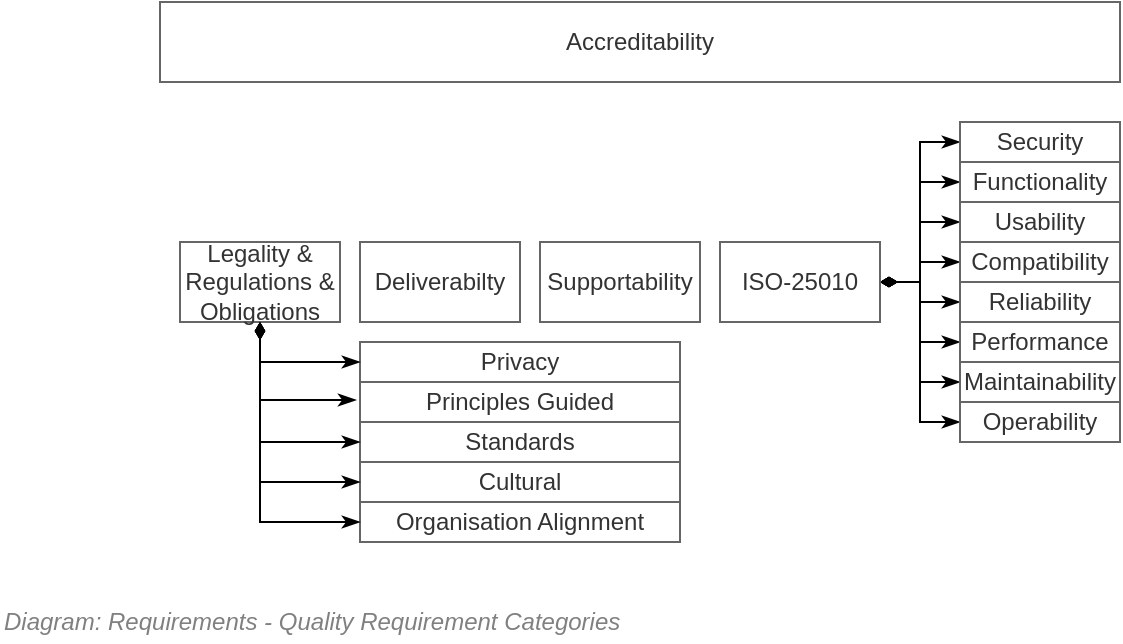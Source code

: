<mxfile version="17.5.0" type="google" pages="4"><diagram id="iKed8yzPtooChdsDtCMX" name="Page-6"><mxGraphModel grid="1" page="1" gridSize="10" guides="1" tooltips="1" connect="1" arrows="1" fold="1" pageScale="1" pageWidth="827" pageHeight="1169" math="0" shadow="0"><root><mxCell id="-JXLtHJqdgCHgngmwh5x-0"/><mxCell id="-JXLtHJqdgCHgngmwh5x-1" parent="-JXLtHJqdgCHgngmwh5x-0"/><mxCell id="-JXLtHJqdgCHgngmwh5x-2" value="Accreditability" style="rounded=0;whiteSpace=wrap;html=1;shadow=0;glass=0;comic=0;strokeColor=#666666;fontSize=12;align=center;fontColor=#333333;fillColor=none;" vertex="1" parent="-JXLtHJqdgCHgngmwh5x-1"><mxGeometry x="200" y="80" width="480" height="40" as="geometry"/></mxCell><mxCell id="-JXLtHJqdgCHgngmwh5x-3" value="Legality &amp;amp; Regulations &amp;amp; Obligations" style="rounded=0;whiteSpace=wrap;html=1;shadow=0;glass=0;comic=0;strokeColor=#666666;fontSize=12;align=center;fontColor=#333333;fillColor=none;" vertex="1" parent="-JXLtHJqdgCHgngmwh5x-1"><mxGeometry x="210.0" y="200" width="80" height="40" as="geometry"/></mxCell><mxCell id="-JXLtHJqdgCHgngmwh5x-4" style="edgeStyle=elbowEdgeStyle;rounded=0;orthogonalLoop=1;jettySize=auto;html=1;entryX=0;entryY=0.5;entryDx=0;entryDy=0;endArrow=classicThin;endFill=1;strokeWidth=1;fontSize=12;fontColor=#000000;startArrow=diamondThin;startFill=1;" edge="1" parent="-JXLtHJqdgCHgngmwh5x-1" target="-JXLtHJqdgCHgngmwh5x-13"><mxGeometry relative="1" as="geometry"><mxPoint x="560" y="220" as="sourcePoint"/></mxGeometry></mxCell><mxCell id="-JXLtHJqdgCHgngmwh5x-5" style="edgeStyle=elbowEdgeStyle;rounded=0;orthogonalLoop=1;jettySize=auto;html=1;entryX=0;entryY=0.5;entryDx=0;entryDy=0;startArrow=diamondThin;startFill=1;endArrow=classicThin;endFill=1;strokeWidth=1;fontSize=12;fontColor=#000000;" edge="1" parent="-JXLtHJqdgCHgngmwh5x-1" target="-JXLtHJqdgCHgngmwh5x-14"><mxGeometry relative="1" as="geometry"><mxPoint x="560" y="220" as="sourcePoint"/></mxGeometry></mxCell><mxCell id="-JXLtHJqdgCHgngmwh5x-6" style="edgeStyle=elbowEdgeStyle;rounded=0;orthogonalLoop=1;jettySize=auto;html=1;entryX=0;entryY=0.5;entryDx=0;entryDy=0;startArrow=diamondThin;startFill=1;endArrow=classicThin;endFill=1;strokeWidth=1;fontSize=12;fontColor=#000000;" edge="1" parent="-JXLtHJqdgCHgngmwh5x-1" target="-JXLtHJqdgCHgngmwh5x-15"><mxGeometry relative="1" as="geometry"><mxPoint x="560" y="220" as="sourcePoint"/></mxGeometry></mxCell><mxCell id="-JXLtHJqdgCHgngmwh5x-7" style="edgeStyle=elbowEdgeStyle;rounded=0;orthogonalLoop=1;jettySize=auto;html=1;entryX=0;entryY=0.5;entryDx=0;entryDy=0;startArrow=diamondThin;startFill=1;endArrow=classicThin;endFill=1;strokeWidth=1;fontSize=12;fontColor=#000000;" edge="1" parent="-JXLtHJqdgCHgngmwh5x-1" target="-JXLtHJqdgCHgngmwh5x-17"><mxGeometry relative="1" as="geometry"><mxPoint x="560" y="220" as="sourcePoint"/></mxGeometry></mxCell><mxCell id="-JXLtHJqdgCHgngmwh5x-8" style="edgeStyle=elbowEdgeStyle;rounded=0;orthogonalLoop=1;jettySize=auto;html=1;entryX=0;entryY=0.5;entryDx=0;entryDy=0;startArrow=diamondThin;startFill=1;endArrow=classicThin;endFill=1;strokeWidth=1;fontSize=12;fontColor=#000000;" edge="1" parent="-JXLtHJqdgCHgngmwh5x-1" target="-JXLtHJqdgCHgngmwh5x-18"><mxGeometry relative="1" as="geometry"><mxPoint x="560" y="220" as="sourcePoint"/></mxGeometry></mxCell><mxCell id="-JXLtHJqdgCHgngmwh5x-9" style="edgeStyle=elbowEdgeStyle;rounded=0;orthogonalLoop=1;jettySize=auto;html=1;entryX=0;entryY=0.5;entryDx=0;entryDy=0;startArrow=diamondThin;startFill=1;endArrow=classicThin;endFill=1;strokeWidth=1;fontSize=12;fontColor=#000000;" edge="1" parent="-JXLtHJqdgCHgngmwh5x-1" target="-JXLtHJqdgCHgngmwh5x-19"><mxGeometry relative="1" as="geometry"><mxPoint x="560" y="220" as="sourcePoint"/><Array as="points"><mxPoint x="580" y="250"/></Array></mxGeometry></mxCell><mxCell id="-JXLtHJqdgCHgngmwh5x-10" style="edgeStyle=elbowEdgeStyle;rounded=0;orthogonalLoop=1;jettySize=auto;html=1;entryX=0;entryY=0.5;entryDx=0;entryDy=0;startArrow=diamondThin;startFill=1;endArrow=classicThin;endFill=1;strokeWidth=1;fontSize=12;fontColor=#000000;" edge="1" parent="-JXLtHJqdgCHgngmwh5x-1" target="-JXLtHJqdgCHgngmwh5x-20"><mxGeometry relative="1" as="geometry"><mxPoint x="560" y="220" as="sourcePoint"/></mxGeometry></mxCell><mxCell id="-JXLtHJqdgCHgngmwh5x-11" style="edgeStyle=elbowEdgeStyle;rounded=0;orthogonalLoop=1;jettySize=auto;html=1;entryX=0;entryY=0.5;entryDx=0;entryDy=0;startArrow=diamondThin;startFill=1;endArrow=classicThin;endFill=1;strokeWidth=1;fontSize=12;fontColor=#000000;" edge="1" parent="-JXLtHJqdgCHgngmwh5x-1" target="-JXLtHJqdgCHgngmwh5x-16"><mxGeometry relative="1" as="geometry"><mxPoint x="560" y="220" as="sourcePoint"/></mxGeometry></mxCell><mxCell id="-JXLtHJqdgCHgngmwh5x-12" value="ISO-25010" style="rounded=0;whiteSpace=wrap;html=1;shadow=0;glass=0;comic=0;strokeColor=#666666;fontSize=12;align=center;fontColor=#333333;fillColor=none;" vertex="1" parent="-JXLtHJqdgCHgngmwh5x-1"><mxGeometry x="480" y="200" width="80" height="40" as="geometry"/></mxCell><mxCell id="-JXLtHJqdgCHgngmwh5x-13" value="Security" style="rounded=0;whiteSpace=wrap;html=1;shadow=0;glass=0;comic=0;strokeColor=#666666;fontSize=12;align=center;fontColor=#333333;fillColor=none;" vertex="1" parent="-JXLtHJqdgCHgngmwh5x-1"><mxGeometry x="600.0" y="140" width="80" height="20" as="geometry"/></mxCell><mxCell id="-JXLtHJqdgCHgngmwh5x-14" value="Functionality" style="rounded=0;whiteSpace=wrap;html=1;shadow=0;glass=0;comic=0;strokeColor=#666666;fontSize=12;align=center;fontColor=#333333;fillColor=none;" vertex="1" parent="-JXLtHJqdgCHgngmwh5x-1"><mxGeometry x="600.0" y="160" width="80" height="20" as="geometry"/></mxCell><mxCell id="-JXLtHJqdgCHgngmwh5x-15" value="Usability" style="rounded=0;whiteSpace=wrap;html=1;shadow=0;glass=0;comic=0;strokeColor=#666666;fontSize=12;align=center;fontColor=#333333;fillColor=none;" vertex="1" parent="-JXLtHJqdgCHgngmwh5x-1"><mxGeometry x="600" y="180" width="80" height="20" as="geometry"/></mxCell><mxCell id="-JXLtHJqdgCHgngmwh5x-16" value="Reliability" style="rounded=0;whiteSpace=wrap;html=1;shadow=0;glass=0;comic=0;strokeColor=#666666;fontSize=12;align=center;fontColor=#333333;fillColor=none;" vertex="1" parent="-JXLtHJqdgCHgngmwh5x-1"><mxGeometry x="600" y="220" width="80" height="20" as="geometry"/></mxCell><mxCell id="-JXLtHJqdgCHgngmwh5x-17" value="Compatibility" style="rounded=0;whiteSpace=wrap;html=1;shadow=0;glass=0;comic=0;strokeColor=#666666;fontSize=12;align=center;fontColor=#333333;fillColor=none;" vertex="1" parent="-JXLtHJqdgCHgngmwh5x-1"><mxGeometry x="600.0" y="200" width="80" height="20" as="geometry"/></mxCell><mxCell id="-JXLtHJqdgCHgngmwh5x-18" value="Performance" style="rounded=0;whiteSpace=wrap;html=1;shadow=0;glass=0;comic=0;strokeColor=#666666;fontSize=12;align=center;fontColor=#333333;fillColor=none;" vertex="1" parent="-JXLtHJqdgCHgngmwh5x-1"><mxGeometry x="600" y="240" width="80" height="20" as="geometry"/></mxCell><mxCell id="-JXLtHJqdgCHgngmwh5x-19" value="Maintainability" style="rounded=0;whiteSpace=wrap;html=1;shadow=0;glass=0;comic=0;strokeColor=#666666;fontSize=12;align=center;fontColor=#333333;fillColor=none;" vertex="1" parent="-JXLtHJqdgCHgngmwh5x-1"><mxGeometry x="600" y="260" width="80" height="20" as="geometry"/></mxCell><mxCell id="-JXLtHJqdgCHgngmwh5x-20" value="Operability" style="rounded=0;whiteSpace=wrap;html=1;shadow=0;glass=0;comic=0;strokeColor=#666666;fontSize=12;align=center;fontColor=#333333;fillColor=none;" vertex="1" parent="-JXLtHJqdgCHgngmwh5x-1"><mxGeometry x="600" y="280" width="80" height="20" as="geometry"/></mxCell><mxCell id="-JXLtHJqdgCHgngmwh5x-21" value="Supportability" style="rounded=0;whiteSpace=wrap;html=1;shadow=0;glass=0;comic=0;strokeColor=#666666;fontSize=12;align=center;fontColor=#333333;fillColor=none;" vertex="1" parent="-JXLtHJqdgCHgngmwh5x-1"><mxGeometry x="390.0" y="200" width="80" height="40" as="geometry"/></mxCell><mxCell id="-JXLtHJqdgCHgngmwh5x-22" value="Deliverabilty" style="rounded=0;whiteSpace=wrap;html=1;shadow=0;glass=0;comic=0;strokeColor=#666666;fontSize=12;align=center;fontColor=#333333;fillColor=none;" vertex="1" parent="-JXLtHJqdgCHgngmwh5x-1"><mxGeometry x="300.0" y="200" width="80" height="40" as="geometry"/></mxCell><mxCell id="-JXLtHJqdgCHgngmwh5x-23" value="Principles Guided" style="rounded=0;whiteSpace=wrap;html=1;shadow=0;glass=0;comic=0;strokeColor=#666666;fontSize=12;align=center;fontColor=#333333;fillColor=none;" vertex="1" parent="-JXLtHJqdgCHgngmwh5x-1"><mxGeometry x="300" y="270" width="160" height="20" as="geometry"/></mxCell><mxCell id="-JXLtHJqdgCHgngmwh5x-24" value="Standards" style="rounded=0;whiteSpace=wrap;html=1;shadow=0;glass=0;comic=0;strokeColor=#666666;fontSize=12;align=center;fontColor=#333333;fillColor=none;" vertex="1" parent="-JXLtHJqdgCHgngmwh5x-1"><mxGeometry x="300" y="290" width="160" height="20" as="geometry"/></mxCell><mxCell id="-JXLtHJqdgCHgngmwh5x-25" value="Cultural" style="rounded=0;whiteSpace=wrap;html=1;shadow=0;glass=0;comic=0;strokeColor=#666666;fontSize=12;align=center;fontColor=#333333;fillColor=none;" vertex="1" parent="-JXLtHJqdgCHgngmwh5x-1"><mxGeometry x="300" y="310" width="160" height="20" as="geometry"/></mxCell><mxCell id="-JXLtHJqdgCHgngmwh5x-26" value="Organisation Alignment" style="rounded=0;whiteSpace=wrap;html=1;shadow=0;glass=0;comic=0;strokeColor=#666666;fontSize=12;align=center;fontColor=#333333;fillColor=none;" vertex="1" parent="-JXLtHJqdgCHgngmwh5x-1"><mxGeometry x="300" y="330" width="160" height="20" as="geometry"/></mxCell><mxCell id="-JXLtHJqdgCHgngmwh5x-27" value="Privacy" style="rounded=0;whiteSpace=wrap;html=1;shadow=0;glass=0;comic=0;strokeColor=#666666;fontSize=12;align=center;fontColor=#333333;fillColor=none;" vertex="1" parent="-JXLtHJqdgCHgngmwh5x-1"><mxGeometry x="300" y="250" width="160" height="20" as="geometry"/></mxCell><mxCell id="-JXLtHJqdgCHgngmwh5x-28" style="edgeStyle=elbowEdgeStyle;rounded=0;orthogonalLoop=1;jettySize=auto;html=1;entryX=0;entryY=0.5;entryDx=0;entryDy=0;startArrow=diamondThin;startFill=1;endArrow=classicThin;endFill=1;strokeWidth=1;fontSize=12;fontColor=#000000;exitX=0.5;exitY=1;exitDx=0;exitDy=0;" edge="1" parent="-JXLtHJqdgCHgngmwh5x-1" source="-JXLtHJqdgCHgngmwh5x-3" target="-JXLtHJqdgCHgngmwh5x-27"><mxGeometry relative="1" as="geometry"><mxPoint x="570.0" y="230" as="sourcePoint"/><mxPoint x="610" y="180" as="targetPoint"/><Array as="points"><mxPoint x="250" y="250"/></Array></mxGeometry></mxCell><mxCell id="-JXLtHJqdgCHgngmwh5x-29" style="edgeStyle=elbowEdgeStyle;rounded=0;orthogonalLoop=1;jettySize=auto;html=1;entryX=-0.012;entryY=1.45;entryDx=0;entryDy=0;startArrow=diamondThin;startFill=1;endArrow=classicThin;endFill=1;strokeWidth=1;fontSize=12;fontColor=#000000;exitX=0.5;exitY=1;exitDx=0;exitDy=0;entryPerimeter=0;" edge="1" parent="-JXLtHJqdgCHgngmwh5x-1" source="-JXLtHJqdgCHgngmwh5x-3" target="-JXLtHJqdgCHgngmwh5x-27"><mxGeometry relative="1" as="geometry"><mxPoint x="260" y="250" as="sourcePoint"/><mxPoint x="310" y="280" as="targetPoint"/><Array as="points"><mxPoint x="250" y="270"/></Array></mxGeometry></mxCell><mxCell id="-JXLtHJqdgCHgngmwh5x-30" style="edgeStyle=elbowEdgeStyle;rounded=0;orthogonalLoop=1;jettySize=auto;html=1;entryX=0;entryY=0.5;entryDx=0;entryDy=0;startArrow=diamondThin;startFill=1;endArrow=classicThin;endFill=1;strokeWidth=1;fontSize=12;fontColor=#000000;exitX=0.5;exitY=1;exitDx=0;exitDy=0;" edge="1" parent="-JXLtHJqdgCHgngmwh5x-1" source="-JXLtHJqdgCHgngmwh5x-3" target="-JXLtHJqdgCHgngmwh5x-24"><mxGeometry relative="1" as="geometry"><mxPoint x="260" y="250" as="sourcePoint"/><mxPoint x="308.08" y="299" as="targetPoint"/><Array as="points"><mxPoint x="250" y="280"/></Array></mxGeometry></mxCell><mxCell id="-JXLtHJqdgCHgngmwh5x-31" style="edgeStyle=elbowEdgeStyle;rounded=0;orthogonalLoop=1;jettySize=auto;html=1;startArrow=diamondThin;startFill=1;endArrow=classicThin;endFill=1;strokeWidth=1;fontSize=12;fontColor=#000000;exitX=0.5;exitY=1;exitDx=0;exitDy=0;entryX=0;entryY=0.5;entryDx=0;entryDy=0;" edge="1" parent="-JXLtHJqdgCHgngmwh5x-1" source="-JXLtHJqdgCHgngmwh5x-3" target="-JXLtHJqdgCHgngmwh5x-25"><mxGeometry relative="1" as="geometry"><mxPoint x="260" y="250" as="sourcePoint"/><mxPoint x="300" y="330" as="targetPoint"/><Array as="points"><mxPoint x="250" y="290"/></Array></mxGeometry></mxCell><mxCell id="-JXLtHJqdgCHgngmwh5x-32" style="edgeStyle=elbowEdgeStyle;rounded=0;orthogonalLoop=1;jettySize=auto;html=1;startArrow=diamondThin;startFill=1;endArrow=classicThin;endFill=1;strokeWidth=1;fontSize=12;fontColor=#000000;exitX=0.5;exitY=1;exitDx=0;exitDy=0;" edge="1" parent="-JXLtHJqdgCHgngmwh5x-1" source="-JXLtHJqdgCHgngmwh5x-3"><mxGeometry relative="1" as="geometry"><mxPoint x="260" y="250" as="sourcePoint"/><mxPoint x="300" y="340" as="targetPoint"/><Array as="points"><mxPoint x="250" y="300"/></Array></mxGeometry></mxCell><mxCell id="-JXLtHJqdgCHgngmwh5x-33" value="&lt;font style=&quot;font-size: 12px ; font-weight: normal&quot;&gt;&lt;i&gt;Diagram:&amp;nbsp;&lt;/i&gt;&lt;i&gt;Requirements - Quality Requirement Categories&lt;/i&gt;&lt;/font&gt;" style="text;strokeColor=none;fillColor=none;html=1;fontSize=12;fontStyle=1;verticalAlign=middle;align=left;shadow=0;glass=0;comic=0;opacity=30;fontColor=#808080;" vertex="1" parent="-JXLtHJqdgCHgngmwh5x-1"><mxGeometry x="120" y="380" width="512" height="20" as="geometry"/></mxCell></root></mxGraphModel></diagram><diagram id="grVOgbJQFp_2TC__WdYj" name="Page-7"><mxGraphModel dx="1711" dy="732" grid="1" gridSize="10" guides="1" tooltips="1" connect="1" arrows="1" fold="1" page="1" pageScale="1" pageWidth="827" pageHeight="1169" math="0" shadow="0"><root><mxCell id="rSKARryI69Nd3ZSgr9Dp-0"/><mxCell id="rSKARryI69Nd3ZSgr9Dp-1" parent="rSKARryI69Nd3ZSgr9Dp-0"/><mxCell id="rSKARryI69Nd3ZSgr9Dp-2" value="Diagnostics&lt;br&gt;Reporting" style="rounded=0;whiteSpace=wrap;html=1;" parent="rSKARryI69Nd3ZSgr9Dp-1" vertex="1"><mxGeometry x="220" y="160" width="80" height="40" as="geometry"/></mxCell><mxCell id="rSKARryI69Nd3ZSgr9Dp-3" value="Auditing&lt;br&gt;Reporting" style="rounded=0;whiteSpace=wrap;html=1;" parent="rSKARryI69Nd3ZSgr9Dp-1" vertex="1"><mxGeometry x="220" y="210" width="80" height="40" as="geometry"/></mxCell><mxCell id="rSKARryI69Nd3ZSgr9Dp-4" value="Business Support &lt;br&gt;Stakeholders" style="rounded=0;whiteSpace=wrap;html=1;fillColor=#f5f5f5;strokeColor=#666666;fontColor=#333333;" parent="rSKARryI69Nd3ZSgr9Dp-1" vertex="1"><mxGeometry x="120" y="310" width="80" height="40" as="geometry"/></mxCell><mxCell id="rSKARryI69Nd3ZSgr9Dp-5" value="Maintenance&lt;br&gt;Stakeholders" style="rounded=0;whiteSpace=wrap;html=1;fillColor=#f5f5f5;strokeColor=#666666;fontColor=#333333;" parent="rSKARryI69Nd3ZSgr9Dp-1" vertex="1"><mxGeometry x="120" y="160" width="80" height="40" as="geometry"/></mxCell><mxCell id="rSKARryI69Nd3ZSgr9Dp-6" value="Security&lt;br&gt;Stakeholders" style="rounded=0;whiteSpace=wrap;html=1;fillColor=#f5f5f5;strokeColor=#666666;fontColor=#333333;" parent="rSKARryI69Nd3ZSgr9Dp-1" vertex="1"><mxGeometry x="120" y="210" width="80" height="40" as="geometry"/></mxCell><mxCell id="rSKARryI69Nd3ZSgr9Dp-7" value="Session&lt;br&gt;Management" style="rounded=0;whiteSpace=wrap;html=1;" parent="rSKARryI69Nd3ZSgr9Dp-1" vertex="1"><mxGeometry x="310" y="210" width="80" height="40" as="geometry"/></mxCell><mxCell id="rSKARryI69Nd3ZSgr9Dp-8" value="Operations&lt;br&gt;Reporting" style="rounded=0;whiteSpace=wrap;html=1;" parent="rSKARryI69Nd3ZSgr9Dp-1" vertex="1"><mxGeometry x="220" y="260" width="80" height="40" as="geometry"/></mxCell><mxCell id="rSKARryI69Nd3ZSgr9Dp-9" value="Operations&lt;br&gt;Reporting" style="rounded=0;whiteSpace=wrap;html=1;" parent="rSKARryI69Nd3ZSgr9Dp-1" vertex="1"><mxGeometry x="400" y="210" width="80" height="40" as="geometry"/></mxCell><mxCell id="rSKARryI69Nd3ZSgr9Dp-10" value="Role Management" style="rounded=0;whiteSpace=wrap;html=1;" parent="rSKARryI69Nd3ZSgr9Dp-1" vertex="1"><mxGeometry x="310" y="260" width="80" height="40" as="geometry"/></mxCell><mxCell id="rSKARryI69Nd3ZSgr9Dp-11" value="Permission Management" style="rounded=0;whiteSpace=wrap;html=1;" parent="rSKARryI69Nd3ZSgr9Dp-1" vertex="1"><mxGeometry x="400" y="260" width="80" height="40" as="geometry"/></mxCell><mxCell id="rSKARryI69Nd3ZSgr9Dp-12" value="Support Stakeholders" style="rounded=0;whiteSpace=wrap;html=1;fillColor=#f5f5f5;strokeColor=#666666;fontColor=#333333;" parent="rSKARryI69Nd3ZSgr9Dp-1" vertex="1"><mxGeometry x="120" y="260" width="80" height="40" as="geometry"/></mxCell><mxCell id="rSKARryI69Nd3ZSgr9Dp-13" value="Role Management" style="rounded=0;whiteSpace=wrap;html=1;" parent="rSKARryI69Nd3ZSgr9Dp-1" vertex="1"><mxGeometry x="220" y="310" width="80" height="40" as="geometry"/></mxCell><mxCell id="rSKARryI69Nd3ZSgr9Dp-14" value="Permission Management" style="rounded=0;whiteSpace=wrap;html=1;" parent="rSKARryI69Nd3ZSgr9Dp-1" vertex="1"><mxGeometry x="310" y="310" width="80" height="40" as="geometry"/></mxCell><mxCell id="rSKARryI69Nd3ZSgr9Dp-15" value="Business Owner" style="rounded=0;whiteSpace=wrap;html=1;fillColor=#f5f5f5;strokeColor=#666666;fontColor=#333333;" parent="rSKARryI69Nd3ZSgr9Dp-1" vertex="1"><mxGeometry x="120" y="360" width="80" height="40" as="geometry"/></mxCell><mxCell id="rSKARryI69Nd3ZSgr9Dp-16" value="Feedback Management" style="rounded=0;whiteSpace=wrap;html=1;" parent="rSKARryI69Nd3ZSgr9Dp-1" vertex="1"><mxGeometry x="220" y="360" width="80" height="40" as="geometry"/></mxCell><mxCell id="rSKARryI69Nd3ZSgr9Dp-17" value="Users" style="rounded=0;whiteSpace=wrap;html=1;fillColor=#f5f5f5;strokeColor=#666666;fontColor=#333333;" parent="rSKARryI69Nd3ZSgr9Dp-1" vertex="1"><mxGeometry x="120" y="410" width="80" height="40" as="geometry"/></mxCell><mxCell id="rSKARryI69Nd3ZSgr9Dp-18" value="Group Management" style="rounded=0;whiteSpace=wrap;html=1;" parent="rSKARryI69Nd3ZSgr9Dp-1" vertex="1"><mxGeometry x="220" y="410" width="80" height="40" as="geometry"/></mxCell><mxCell id="rSKARryI69Nd3ZSgr9Dp-19" value="Role Management" style="rounded=0;whiteSpace=wrap;html=1;" parent="rSKARryI69Nd3ZSgr9Dp-1" vertex="1"><mxGeometry x="310" y="410" width="80" height="40" as="geometry"/></mxCell><mxCell id="rSKARryI69Nd3ZSgr9Dp-20" value="User Management" style="rounded=0;whiteSpace=wrap;html=1;" parent="rSKARryI69Nd3ZSgr9Dp-1" vertex="1"><mxGeometry x="400" y="410" width="80" height="40" as="geometry"/></mxCell></root></mxGraphModel></diagram><diagram id="3_txXnTa5r32skgFGqsA" name="Page-8"><mxGraphModel dx="1711" dy="732" grid="1" gridSize="10" guides="1" tooltips="1" connect="1" arrows="1" fold="1" page="1" pageScale="1" pageWidth="827" pageHeight="1169" math="0" shadow="0"><root><mxCell id="KhDhz51_hEXTnSxpkd7q-0"/><mxCell id="KhDhz51_hEXTnSxpkd7q-1" parent="KhDhz51_hEXTnSxpkd7q-0"/><mxCell id="KhDhz51_hEXTnSxpkd7q-2" value="&lt;p style=&quot;line-height: 90%&quot;&gt;&lt;br&gt;&lt;/p&gt;" style="rounded=0;whiteSpace=wrap;html=1;strokeWidth=1;fontFamily=Helvetica;textOpacity=70;strokeColor=#666666;dashed=1;fixDash=1;" parent="KhDhz51_hEXTnSxpkd7q-1" vertex="1"><mxGeometry x="480" y="190" width="170" height="40" as="geometry"/></mxCell><mxCell id="KhDhz51_hEXTnSxpkd7q-3" value="&lt;p style=&quot;line-height: 90%&quot;&gt;&lt;br&gt;&lt;/p&gt;" style="rounded=0;whiteSpace=wrap;html=1;strokeWidth=1;fontFamily=Helvetica;textOpacity=70;strokeColor=#666666;dashed=1;fixDash=1;" parent="KhDhz51_hEXTnSxpkd7q-1" vertex="1"><mxGeometry x="300" y="240" width="350" height="40" as="geometry"/></mxCell><mxCell id="KhDhz51_hEXTnSxpkd7q-4" value="Quality Requirements" style="rounded=0;whiteSpace=wrap;html=1;strokeWidth=1;fontFamily=Helvetica;fontColor=#333333;fillColor=#f5f5f5;strokeColor=#666666;" parent="KhDhz51_hEXTnSxpkd7q-1" vertex="1"><mxGeometry x="120" y="400" width="80" height="40" as="geometry"/></mxCell><mxCell id="KhDhz51_hEXTnSxpkd7q-5" value="&lt;p style=&quot;line-height: 90%&quot;&gt;Public Users&lt;/p&gt;" style="rounded=0;whiteSpace=wrap;html=1;strokeWidth=1;fontFamily=Helvetica;fontColor=#000000;" parent="KhDhz51_hEXTnSxpkd7q-1" vertex="1"><mxGeometry x="210" y="190" width="80" height="40" as="geometry"/></mxCell><mxCell id="KhDhz51_hEXTnSxpkd7q-6" value="Functional Requirements" style="rounded=0;whiteSpace=wrap;html=1;strokeWidth=1;fontFamily=Helvetica;fontColor=#333333;fillColor=#f5f5f5;strokeColor=#666666;" parent="KhDhz51_hEXTnSxpkd7q-1" vertex="1"><mxGeometry x="120" y="190" width="80" height="190" as="geometry"/></mxCell><mxCell id="KhDhz51_hEXTnSxpkd7q-7" value="&lt;p style=&quot;line-height: 90%&quot;&gt;Business Users&lt;/p&gt;" style="rounded=0;whiteSpace=wrap;html=1;strokeWidth=1;fontFamily=Helvetica;fontColor=#000000;" parent="KhDhz51_hEXTnSxpkd7q-1" vertex="1"><mxGeometry x="210" y="290" width="80" height="40" as="geometry"/></mxCell><mxCell id="KhDhz51_hEXTnSxpkd7q-8" value="&lt;p style=&quot;line-height: 90%&quot;&gt;User &lt;br&gt;Support Services&lt;/p&gt;" style="rounded=0;whiteSpace=wrap;html=1;strokeWidth=1;fontFamily=Helvetica;fontColor=#000000;" parent="KhDhz51_hEXTnSxpkd7q-1" vertex="1"><mxGeometry x="480" y="290" width="80" height="40" as="geometry"/></mxCell><mxCell id="KhDhz51_hEXTnSxpkd7q-9" value="&lt;p style=&quot;line-height: 90%&quot;&gt;Training Services&lt;/p&gt;" style="rounded=0;whiteSpace=wrap;html=1;strokeWidth=1;fontFamily=Helvetica;fontColor=#000000;" parent="KhDhz51_hEXTnSxpkd7q-1" vertex="1"><mxGeometry x="210" y="340" width="80" height="40" as="geometry"/></mxCell><mxCell id="KhDhz51_hEXTnSxpkd7q-10" value="&lt;p style=&quot;line-height: 90%&quot;&gt;Business Support Services&lt;/p&gt;" style="rounded=0;whiteSpace=wrap;html=1;strokeWidth=1;fontFamily=Helvetica;fontColor=#000000;" parent="KhDhz51_hEXTnSxpkd7q-1" vertex="1"><mxGeometry x="300" y="290" width="80" height="40" as="geometry"/></mxCell><mxCell id="KhDhz51_hEXTnSxpkd7q-11" value="&lt;p style=&quot;line-height: 90%&quot;&gt;ISO-25010&lt;/p&gt;" style="rounded=0;whiteSpace=wrap;html=1;strokeWidth=1;fontFamily=Helvetica;fontColor=#4D4D4D;" parent="KhDhz51_hEXTnSxpkd7q-1" vertex="1"><mxGeometry x="390" y="400" width="80" height="40" as="geometry"/></mxCell><mxCell id="KhDhz51_hEXTnSxpkd7q-12" value="&lt;p style=&quot;line-height: 90%&quot;&gt;ISO-25012&lt;/p&gt;" style="rounded=0;whiteSpace=wrap;html=1;strokeWidth=1;fontFamily=Helvetica;fontColor=#000000;" parent="KhDhz51_hEXTnSxpkd7q-1" vertex="1"><mxGeometry x="300" y="400" width="80" height="40" as="geometry"/></mxCell><mxCell id="KhDhz51_hEXTnSxpkd7q-13" value="&lt;p style=&quot;line-height: 90%&quot;&gt;ISO-25022&lt;/p&gt;" style="rounded=0;whiteSpace=wrap;html=1;strokeWidth=1;fontFamily=Helvetica;fontColor=#4D4D4D;" parent="KhDhz51_hEXTnSxpkd7q-1" vertex="1"><mxGeometry x="210" y="400" width="80" height="40" as="geometry"/></mxCell><mxCell id="KhDhz51_hEXTnSxpkd7q-14" value="&lt;p style=&quot;line-height: 90%&quot;&gt;Security Services&lt;/p&gt;" style="rounded=0;whiteSpace=wrap;html=1;strokeWidth=1;fontFamily=Helvetica;fontColor=#000000;" parent="KhDhz51_hEXTnSxpkd7q-1" vertex="1"><mxGeometry x="570" y="290" width="80" height="40" as="geometry"/></mxCell><mxCell id="KhDhz51_hEXTnSxpkd7q-15" value="&lt;p style=&quot;line-height: 90%&quot;&gt;Peers&lt;/p&gt;" style="rounded=0;whiteSpace=wrap;html=1;strokeWidth=1;fontFamily=Helvetica;fontColor=#000000;" parent="KhDhz51_hEXTnSxpkd7q-1" vertex="1"><mxGeometry x="210" y="240" width="80" height="40" as="geometry"/></mxCell><mxCell id="KhDhz51_hEXTnSxpkd7q-16" value="&lt;p style=&quot;line-height: 90%&quot;&gt;Collaborator Support/Services&lt;/p&gt;" style="rounded=0;whiteSpace=wrap;html=1;strokeWidth=1;fontFamily=Helvetica;fontColor=#000000;" parent="KhDhz51_hEXTnSxpkd7q-1" vertex="1"><mxGeometry x="390" y="290" width="80" height="40" as="geometry"/></mxCell><mxCell id="KhDhz51_hEXTnSxpkd7q-17" value="&lt;p style=&quot;line-height: 90%&quot;&gt;Comms &amp;amp; Change Control Services&lt;br&gt;&lt;/p&gt;" style="rounded=0;whiteSpace=wrap;html=1;strokeWidth=1;fontFamily=Helvetica;fontColor=#000000;" parent="KhDhz51_hEXTnSxpkd7q-1" vertex="1"><mxGeometry x="300" y="340" width="80" height="40" as="geometry"/></mxCell><mxCell id="KhDhz51_hEXTnSxpkd7q-18" value="&lt;p style=&quot;line-height: 90%&quot;&gt;System Integration&lt;br&gt;Services&lt;/p&gt;" style="rounded=0;whiteSpace=wrap;html=1;strokeWidth=1;fontFamily=Helvetica;fontColor=#000000;" parent="KhDhz51_hEXTnSxpkd7q-1" vertex="1"><mxGeometry x="570" y="340" width="80" height="40" as="geometry"/></mxCell><mxCell id="KhDhz51_hEXTnSxpkd7q-19" value="&lt;p style=&quot;line-height: 90%&quot;&gt;Data warehouse Services&lt;/p&gt;" style="rounded=0;whiteSpace=wrap;html=1;strokeWidth=1;fontFamily=Helvetica;fontColor=#000000;" parent="KhDhz51_hEXTnSxpkd7q-1" vertex="1"><mxGeometry x="390" y="340" width="80" height="40" as="geometry"/></mxCell><mxCell id="KhDhz51_hEXTnSxpkd7q-20" value="&lt;p style=&quot;line-height: 90%&quot;&gt;Client Integration Services&lt;/p&gt;" style="rounded=0;whiteSpace=wrap;html=1;strokeWidth=1;fontFamily=Helvetica;fontColor=#000000;" parent="KhDhz51_hEXTnSxpkd7q-1" vertex="1"><mxGeometry x="480" y="340" width="80" height="40" as="geometry"/></mxCell><mxCell id="KhDhz51_hEXTnSxpkd7q-21" value="&lt;p style=&quot;line-height: 90%&quot;&gt;Suppliers&lt;/p&gt;" style="rounded=0;whiteSpace=wrap;html=1;strokeWidth=1;fontFamily=Helvetica;textOpacity=70;strokeColor=#666666;dashed=1;fixDash=1;" parent="KhDhz51_hEXTnSxpkd7q-1" vertex="1"><mxGeometry x="480" y="210" width="80" height="20" as="geometry"/></mxCell><mxCell id="KhDhz51_hEXTnSxpkd7q-22" style="rounded=0;orthogonalLoop=1;jettySize=auto;html=1;fontColor=#4D4D4D;exitX=0.029;exitY=1.017;exitDx=0;exitDy=0;endArrow=block;endFill=0;exitPerimeter=0;" parent="KhDhz51_hEXTnSxpkd7q-1" source="KhDhz51_hEXTnSxpkd7q-23" target="KhDhz51_hEXTnSxpkd7q-15" edge="1"><mxGeometry relative="1" as="geometry"/></mxCell><mxCell id="KhDhz51_hEXTnSxpkd7q-23" value="&lt;p style=&quot;line-height: 90%&quot;&gt;Procurement&lt;/p&gt;" style="rounded=0;whiteSpace=wrap;html=1;strokeWidth=1;fontFamily=Helvetica;textOpacity=70;strokeColor=#666666;dashed=1;fixDash=1;" parent="KhDhz51_hEXTnSxpkd7q-1" vertex="1"><mxGeometry x="300" y="240" width="80" height="20" as="geometry"/></mxCell><mxCell id="KhDhz51_hEXTnSxpkd7q-24" value="&lt;p style=&quot;line-height: 90%&quot;&gt;Finance&lt;/p&gt;" style="rounded=0;whiteSpace=wrap;html=1;strokeWidth=1;fontFamily=Helvetica;textOpacity=70;strokeColor=#666666;dashed=1;fixDash=1;" parent="KhDhz51_hEXTnSxpkd7q-1" vertex="1"><mxGeometry x="570" y="260" width="80" height="20" as="geometry"/></mxCell><mxCell id="KhDhz51_hEXTnSxpkd7q-25" value="&lt;p style=&quot;line-height: 90%&quot;&gt;HR&lt;/p&gt;" style="rounded=0;whiteSpace=wrap;html=1;strokeWidth=1;fontFamily=Helvetica;textOpacity=70;strokeColor=#666666;dashed=1;fixDash=1;" parent="KhDhz51_hEXTnSxpkd7q-1" vertex="1"><mxGeometry x="300" y="260" width="80" height="20" as="geometry"/></mxCell><mxCell id="KhDhz51_hEXTnSxpkd7q-26" value="&lt;p style=&quot;line-height: 90%&quot;&gt;CMS&lt;/p&gt;" style="rounded=0;whiteSpace=wrap;html=1;strokeWidth=1;fontFamily=Helvetica;textOpacity=70;strokeColor=#666666;dashed=1;fixDash=1;" parent="KhDhz51_hEXTnSxpkd7q-1" vertex="1"><mxGeometry x="570" y="240" width="80" height="20" as="geometry"/></mxCell><mxCell id="KhDhz51_hEXTnSxpkd7q-27" value="&lt;p style=&quot;line-height: 90%&quot;&gt;Legal&lt;/p&gt;" style="rounded=0;whiteSpace=wrap;html=1;strokeWidth=1;fontFamily=Helvetica;textOpacity=70;strokeColor=#666666;dashed=1;fixDash=1;" parent="KhDhz51_hEXTnSxpkd7q-1" vertex="1"><mxGeometry x="390" y="260" width="80" height="20" as="geometry"/></mxCell><mxCell id="KhDhz51_hEXTnSxpkd7q-28" value="&lt;p style=&quot;line-height: 90%&quot;&gt;Clients&lt;/p&gt;" style="rounded=0;whiteSpace=wrap;html=1;strokeWidth=1;fontFamily=Helvetica;textOpacity=70;strokeColor=#666666;dashed=1;fixDash=1;" parent="KhDhz51_hEXTnSxpkd7q-1" vertex="1"><mxGeometry x="300" y="190" width="80" height="20" as="geometry"/></mxCell><mxCell id="KhDhz51_hEXTnSxpkd7q-29" value="&lt;p style=&quot;line-height: 90%&quot;&gt;Customers&lt;/p&gt;" style="rounded=0;whiteSpace=wrap;html=1;strokeWidth=1;fontFamily=Helvetica;textOpacity=70;strokeColor=#666666;dashed=1;fixDash=1;" parent="KhDhz51_hEXTnSxpkd7q-1" vertex="1"><mxGeometry x="300" y="210" width="80" height="20" as="geometry"/></mxCell><mxCell id="KhDhz51_hEXTnSxpkd7q-30" style="rounded=0;orthogonalLoop=1;jettySize=auto;html=1;fontColor=#4D4D4D;exitX=0;exitY=0;exitDx=0;exitDy=0;endArrow=block;endFill=0;entryX=1;entryY=0.5;entryDx=0;entryDy=0;" parent="KhDhz51_hEXTnSxpkd7q-1" source="KhDhz51_hEXTnSxpkd7q-29" target="KhDhz51_hEXTnSxpkd7q-5" edge="1"><mxGeometry relative="1" as="geometry"><mxPoint x="400" y="270" as="sourcePoint"/><mxPoint x="300" y="270" as="targetPoint"/></mxGeometry></mxCell><mxCell id="KhDhz51_hEXTnSxpkd7q-31" value="&lt;p style=&quot;line-height: 90%&quot;&gt;Billing&lt;/p&gt;" style="rounded=0;whiteSpace=wrap;html=1;strokeWidth=1;fontFamily=Helvetica;textOpacity=70;strokeColor=#666666;dashed=1;fixDash=1;" parent="KhDhz51_hEXTnSxpkd7q-1" vertex="1"><mxGeometry x="480" y="240" width="80" height="20" as="geometry"/></mxCell><mxCell id="KhDhz51_hEXTnSxpkd7q-32" value="&lt;p style=&quot;line-height: 90%&quot;&gt;Inventory&lt;/p&gt;" style="rounded=0;whiteSpace=wrap;html=1;strokeWidth=1;fontFamily=Helvetica;textOpacity=70;strokeColor=#666666;dashed=1;fixDash=1;" parent="KhDhz51_hEXTnSxpkd7q-1" vertex="1"><mxGeometry x="480" y="260" width="80" height="20" as="geometry"/></mxCell><mxCell id="KhDhz51_hEXTnSxpkd7q-33" value="&lt;p style=&quot;line-height: 90%&quot;&gt;Collaborators&lt;br&gt;&lt;/p&gt;" style="rounded=0;whiteSpace=wrap;html=1;strokeWidth=1;fontFamily=Helvetica;fontColor=#000000;" parent="KhDhz51_hEXTnSxpkd7q-1" vertex="1"><mxGeometry x="390" y="190" width="80" height="40" as="geometry"/></mxCell><mxCell id="KhDhz51_hEXTnSxpkd7q-34" value="&lt;p style=&quot;line-height: 90%&quot;&gt;Consultants&lt;/p&gt;" style="rounded=0;whiteSpace=wrap;html=1;strokeWidth=1;fontFamily=Helvetica;textOpacity=70;strokeColor=#666666;dashed=1;fixDash=1;" parent="KhDhz51_hEXTnSxpkd7q-1" vertex="1"><mxGeometry x="570" y="190" width="80" height="20" as="geometry"/></mxCell><mxCell id="KhDhz51_hEXTnSxpkd7q-35" value="&lt;p style=&quot;line-height: 90%&quot;&gt;Partners&lt;/p&gt;" style="rounded=0;whiteSpace=wrap;html=1;strokeWidth=1;fontFamily=Helvetica;textOpacity=70;strokeColor=#666666;dashed=1;fixDash=1;" parent="KhDhz51_hEXTnSxpkd7q-1" vertex="1"><mxGeometry x="570" y="210" width="80" height="20" as="geometry"/></mxCell><mxCell id="KhDhz51_hEXTnSxpkd7q-36" value="&lt;p style=&quot;line-height: 90%&quot;&gt;Bidders&lt;/p&gt;" style="rounded=0;whiteSpace=wrap;html=1;strokeWidth=1;fontFamily=Helvetica;textOpacity=70;strokeColor=#666666;dashed=1;fixDash=1;" parent="KhDhz51_hEXTnSxpkd7q-1" vertex="1"><mxGeometry x="480" y="190" width="80" height="20" as="geometry"/></mxCell><mxCell id="KhDhz51_hEXTnSxpkd7q-37" style="rounded=0;orthogonalLoop=1;jettySize=auto;html=1;fontColor=#4D4D4D;endArrow=block;endFill=0;exitX=0;exitY=1;exitDx=0;exitDy=0;" parent="KhDhz51_hEXTnSxpkd7q-1" source="KhDhz51_hEXTnSxpkd7q-36" edge="1"><mxGeometry relative="1" as="geometry"><mxPoint x="380" y="130" as="sourcePoint"/><mxPoint x="470" y="210" as="targetPoint"/></mxGeometry></mxCell><mxCell id="KhDhz51_hEXTnSxpkd7q-38" value="&lt;p style=&quot;line-height: 90%&quot;&gt;Accreditation&lt;/p&gt;" style="rounded=0;whiteSpace=wrap;html=1;strokeWidth=1;fontFamily=Helvetica;textOpacity=70;strokeColor=#666666;dashed=1;fixDash=1;" parent="KhDhz51_hEXTnSxpkd7q-1" vertex="1"><mxGeometry x="390" y="240" width="80" height="20" as="geometry"/></mxCell><mxCell id="KhDhz51_hEXTnSxpkd7q-39" value="&lt;font style=&quot;font-size: 12px&quot;&gt;Diagram: Requirements - Categories to consider&lt;/font&gt;" style="text;strokeColor=none;fillColor=none;html=1;fontSize=12;fontStyle=2;verticalAlign=middle;align=left;shadow=0;glass=0;comic=0;opacity=30;fontColor=#808080;" parent="KhDhz51_hEXTnSxpkd7q-1" vertex="1"><mxGeometry x="120" y="460" width="520" height="20" as="geometry"/></mxCell></root></mxGraphModel></diagram><diagram id="g-LmXwUuHj2AmTA75Hg8" name="Page-10"><mxGraphModel dx="1711" dy="732" grid="1" gridSize="10" guides="1" tooltips="1" connect="1" arrows="1" fold="1" page="1" pageScale="1" pageWidth="827" pageHeight="1169" math="0" shadow="0"><root><mxCell id="6PU_PEB8-cQA0hD-5wuv-0"/><mxCell id="6PU_PEB8-cQA0hD-5wuv-1" parent="6PU_PEB8-cQA0hD-5wuv-0"/><UserObject label="" tooltip="ABOUT&#10;&#10;An ALM's WorkItem Service's Work Items are used to develop Stakeholder Desires into complete Stakeholder Stories.&#10;&#10;&#10;&#10;A Stakeholder Story is defined as a complete description of the work to be done when:&#10;&#10;&#10;&#10;- The Description is used to develop a SMART desire, defined using the &quot;For &lt;x&gt; As a &lt;y&gt; I Desire &lt;z&gt;&quot; format.&#10;&#10;- The Work Item also contains Acceptance Test definitions developed using the &quot;Given &lt;x&gt;, When &lt;y&gt;, Then &lt;z&gt;&quot; format.&#10;&#10;- The Work Item has attachments of lite Design Documentation (or references them within the Project Wiki).&#10;&#10;- The Work Item has an Estimated Amount of effort required to complete it.&#10;&#10;- The Work Item has a team agreed Priority value.&#10;&#10;&#10;&#10;" id="6PU_PEB8-cQA0hD-5wuv-2"><mxCell style="shape=image;html=1;verticalAlign=top;verticalLabelPosition=bottom;labelBackgroundColor=#ffffff;imageAspect=0;aspect=fixed;image=https://cdn1.iconfinder.com/data/icons/hawcons/32/699014-icon-28-information-128.png;shadow=0;dashed=0;fontFamily=Helvetica;fontSize=12;fontColor=#000000;align=center;strokeColor=#000000;fillColor=#505050;dashPattern=1 1;" vertex="1" parent="6PU_PEB8-cQA0hD-5wuv-1"><mxGeometry x="660" y="440" width="20" height="20" as="geometry"/></mxCell></UserObject><mxCell id="6PU_PEB8-cQA0hD-5wuv-3" value="Stakeholder Story" style="swimlane;fontStyle=0;childLayout=stackLayout;horizontal=1;startSize=26;fillColor=#e0e0e0;horizontalStack=0;resizeParent=1;resizeParentMax=0;resizeLast=0;collapsible=1;marginBottom=0;swimlaneFillColor=#ffffff;align=center;fontSize=12;" vertex="1" parent="6PU_PEB8-cQA0hD-5wuv-1"><mxGeometry x="120" y="240" width="240" height="156" as="geometry"/></mxCell><mxCell id="6PU_PEB8-cQA0hD-5wuv-4" value="Stakeholder understandable User Story" style="text;strokeColor=none;fillColor=none;spacingLeft=4;spacingRight=4;overflow=hidden;rotatable=0;points=[[0,0.5],[1,0.5]];portConstraint=eastwest;fontSize=10;" vertex="1" parent="6PU_PEB8-cQA0hD-5wuv-3"><mxGeometry y="26" width="240" height="26" as="geometry"/></mxCell><mxCell id="6PU_PEB8-cQA0hD-5wuv-5" value="Delivery Design Documents" style="text;strokeColor=none;fillColor=none;spacingLeft=4;spacingRight=4;overflow=hidden;rotatable=0;points=[[0,0.5],[1,0.5]];portConstraint=eastwest;fontSize=10;" vertex="1" parent="6PU_PEB8-cQA0hD-5wuv-3"><mxGeometry y="52" width="240" height="26" as="geometry"/></mxCell><mxCell id="6PU_PEB8-cQA0hD-5wuv-6" value="Automated Delivery Contract/Test Definitions" style="text;strokeColor=none;fillColor=none;spacingLeft=4;spacingRight=4;overflow=hidden;rotatable=0;points=[[0,0.5],[1,0.5]];portConstraint=eastwest;fontSize=10;" vertex="1" parent="6PU_PEB8-cQA0hD-5wuv-3"><mxGeometry y="78" width="240" height="26" as="geometry"/></mxCell><mxCell id="6PU_PEB8-cQA0hD-5wuv-7" value="Delivery Effort Estimate" style="text;strokeColor=none;fillColor=none;spacingLeft=4;spacingRight=4;overflow=hidden;rotatable=0;points=[[0,0.5],[1,0.5]];portConstraint=eastwest;fontSize=10;" vertex="1" parent="6PU_PEB8-cQA0hD-5wuv-3"><mxGeometry y="104" width="240" height="26" as="geometry"/></mxCell><mxCell id="6PU_PEB8-cQA0hD-5wuv-8" value="Agreed Priority" style="text;strokeColor=none;fillColor=none;spacingLeft=4;spacingRight=4;overflow=hidden;rotatable=0;points=[[0,0.5],[1,0.5]];portConstraint=eastwest;fontSize=10;" vertex="1" parent="6PU_PEB8-cQA0hD-5wuv-3"><mxGeometry y="130" width="240" height="26" as="geometry"/></mxCell><mxCell id="6PU_PEB8-cQA0hD-5wuv-9" value="Stakeholder Story Tasks" style="swimlane;fontStyle=0;childLayout=stackLayout;horizontal=1;startSize=26;fillColor=#e0e0e0;horizontalStack=0;resizeParent=1;resizeParentMax=0;resizeLast=0;collapsible=1;marginBottom=0;swimlaneFillColor=#ffffff;align=center;fontSize=12;" vertex="1" parent="6PU_PEB8-cQA0hD-5wuv-1"><mxGeometry x="440" y="300" width="240" height="104" as="geometry"/></mxCell><mxCell id="6PU_PEB8-cQA0hD-5wuv-10" value="Description" style="text;strokeColor=none;fillColor=none;spacingLeft=4;spacingRight=4;overflow=hidden;rotatable=0;points=[[0,0.5],[1,0.5]];portConstraint=eastwest;fontSize=10;" vertex="1" parent="6PU_PEB8-cQA0hD-5wuv-9"><mxGeometry y="26" width="240" height="26" as="geometry"/></mxCell><mxCell id="6PU_PEB8-cQA0hD-5wuv-11" value="Automated Delivery Contract/Test Definitions" style="text;strokeColor=none;fillColor=none;spacingLeft=4;spacingRight=4;overflow=hidden;rotatable=0;points=[[0,0.5],[1,0.5]];portConstraint=eastwest;fontSize=10;" vertex="1" parent="6PU_PEB8-cQA0hD-5wuv-9"><mxGeometry y="52" width="240" height="26" as="geometry"/></mxCell><mxCell id="6PU_PEB8-cQA0hD-5wuv-12" value="Delivery Effort Estimate" style="text;strokeColor=none;fillColor=none;spacingLeft=4;spacingRight=4;overflow=hidden;rotatable=0;points=[[0,0.5],[1,0.5]];portConstraint=eastwest;fontSize=10;" vertex="1" parent="6PU_PEB8-cQA0hD-5wuv-9"><mxGeometry y="78" width="240" height="26" as="geometry"/></mxCell><mxCell id="6PU_PEB8-cQA0hD-5wuv-13" value="1" style="endArrow=open;html=1;endSize=12;startArrow=diamondThin;startSize=14;startFill=1;edgeStyle=orthogonalEdgeStyle;align=left;verticalAlign=bottom;strokeColor=#B3B3B3;fontSize=10;fontColor=#CCCCCC;exitX=1;exitY=0.5;exitDx=0;exitDy=0;entryX=0;entryY=0.5;entryDx=0;entryDy=0;" edge="1" parent="6PU_PEB8-cQA0hD-5wuv-1" source="6PU_PEB8-cQA0hD-5wuv-7" target="6PU_PEB8-cQA0hD-5wuv-11"><mxGeometry x="-1" y="3" relative="1" as="geometry"><mxPoint x="380" y="360" as="sourcePoint"/><mxPoint x="540" y="360" as="targetPoint"/></mxGeometry></mxCell><mxCell id="6PU_PEB8-cQA0hD-5wuv-14" value="1" style="endArrow=open;html=1;endSize=12;startArrow=diamondThin;startSize=14;startFill=1;edgeStyle=orthogonalEdgeStyle;align=left;verticalAlign=bottom;strokeColor=#B3B3B3;fontSize=10;fontColor=#CCCCCC;entryX=0;entryY=0.5;entryDx=0;entryDy=0;exitX=1;exitY=0.5;exitDx=0;exitDy=0;" edge="1" parent="6PU_PEB8-cQA0hD-5wuv-1" source="6PU_PEB8-cQA0hD-5wuv-4" target="6PU_PEB8-cQA0hD-5wuv-15"><mxGeometry x="-1" y="3" relative="1" as="geometry"><mxPoint x="360" y="320" as="sourcePoint"/><mxPoint x="450" y="375" as="targetPoint"/></mxGeometry></mxCell><mxCell id="6PU_PEB8-cQA0hD-5wuv-15" value="Stakeholder Story Bugs" style="swimlane;fontStyle=0;childLayout=stackLayout;horizontal=1;startSize=26;fillColor=#e0e0e0;horizontalStack=0;resizeParent=1;resizeParentMax=0;resizeLast=0;collapsible=1;marginBottom=0;swimlaneFillColor=#ffffff;align=center;fontSize=12;" vertex="1" parent="6PU_PEB8-cQA0hD-5wuv-1"><mxGeometry x="440" y="210" width="240" height="78" as="geometry"/></mxCell><mxCell id="6PU_PEB8-cQA0hD-5wuv-16" value="Description" style="text;strokeColor=none;fillColor=none;spacingLeft=4;spacingRight=4;overflow=hidden;rotatable=0;points=[[0,0.5],[1,0.5]];portConstraint=eastwest;fontSize=10;" vertex="1" parent="6PU_PEB8-cQA0hD-5wuv-15"><mxGeometry y="26" width="240" height="26" as="geometry"/></mxCell><mxCell id="6PU_PEB8-cQA0hD-5wuv-17" value="Steps to Reproduce" style="text;strokeColor=none;fillColor=none;spacingLeft=4;spacingRight=4;overflow=hidden;rotatable=0;points=[[0,0.5],[1,0.5]];portConstraint=eastwest;fontSize=10;" vertex="1" parent="6PU_PEB8-cQA0hD-5wuv-15"><mxGeometry y="52" width="240" height="26" as="geometry"/></mxCell><mxCell id="6PU_PEB8-cQA0hD-5wuv-18" value="&lt;font style=&quot;font-size: 12px&quot;&gt;Diagram: Delivery - Requirements - Stakeholder Story Attributes&lt;/font&gt;" style="text;strokeColor=none;fillColor=none;html=1;fontSize=24;fontStyle=2;verticalAlign=middle;align=left;shadow=0;glass=0;comic=0;opacity=30;fontColor=#808080;" vertex="1" parent="6PU_PEB8-cQA0hD-5wuv-1"><mxGeometry x="120" y="440" width="520" height="20" as="geometry"/></mxCell></root></mxGraphModel></diagram></mxfile>